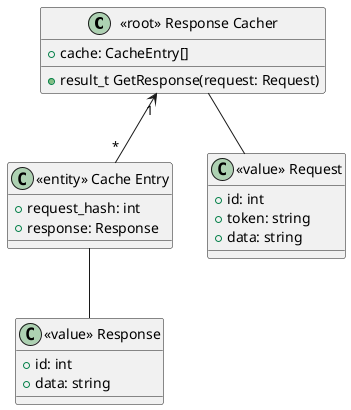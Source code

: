 @startuml

class "<<root>> Response Cacher" as cacher {
  +cache: CacheEntry[]
  +result_t GetResponse(request: Request)
}

class "<<entity>> Cache Entry" as cache {
  +request_hash: int
  +response: Response
}

class "<<value>> Request" as request {
  +id: int
  +token: string
  +data: string
}

class "<<value>> Response" as response {
  +id: int
  +data: string
}

cacher "1" <-- "*" cache
cacher -- request
cache -- response

@enduml